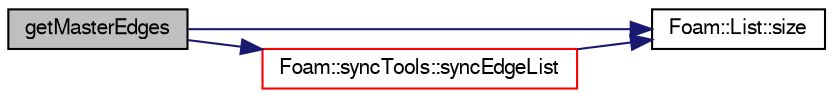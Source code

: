 digraph "getMasterEdges"
{
  bgcolor="transparent";
  edge [fontname="FreeSans",fontsize="10",labelfontname="FreeSans",labelfontsize="10"];
  node [fontname="FreeSans",fontsize="10",shape=record];
  rankdir="LR";
  Node16154 [label="getMasterEdges",height=0.2,width=0.4,color="black", fillcolor="grey75", style="filled", fontcolor="black"];
  Node16154 -> Node16155 [color="midnightblue",fontsize="10",style="solid",fontname="FreeSans"];
  Node16155 [label="Foam::List::size",height=0.2,width=0.4,color="black",URL="$a25694.html#a8a5f6fa29bd4b500caf186f60245b384",tooltip="Override size to be inconsistent with allocated storage. "];
  Node16154 -> Node16156 [color="midnightblue",fontsize="10",style="solid",fontname="FreeSans"];
  Node16156 [label="Foam::syncTools::syncEdgeList",height=0.2,width=0.4,color="red",URL="$a27502.html#a5ed3e64d2ef89e3823674727ea1b3d58",tooltip="Synchronize values on all mesh edges. "];
  Node16156 -> Node16155 [color="midnightblue",fontsize="10",style="solid",fontname="FreeSans"];
}

